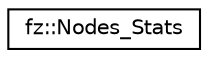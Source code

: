 digraph "Graphical Class Hierarchy"
{
 // LATEX_PDF_SIZE
  edge [fontname="Helvetica",fontsize="10",labelfontname="Helvetica",labelfontsize="10"];
  node [fontname="Helvetica",fontsize="10",shape=record];
  rankdir="LR";
  Node0 [label="fz::Nodes_Stats",height=0.2,width=0.4,color="black", fillcolor="white", style="filled",URL="$structfz_1_1Nodes__Stats.html",tooltip=" "];
}
